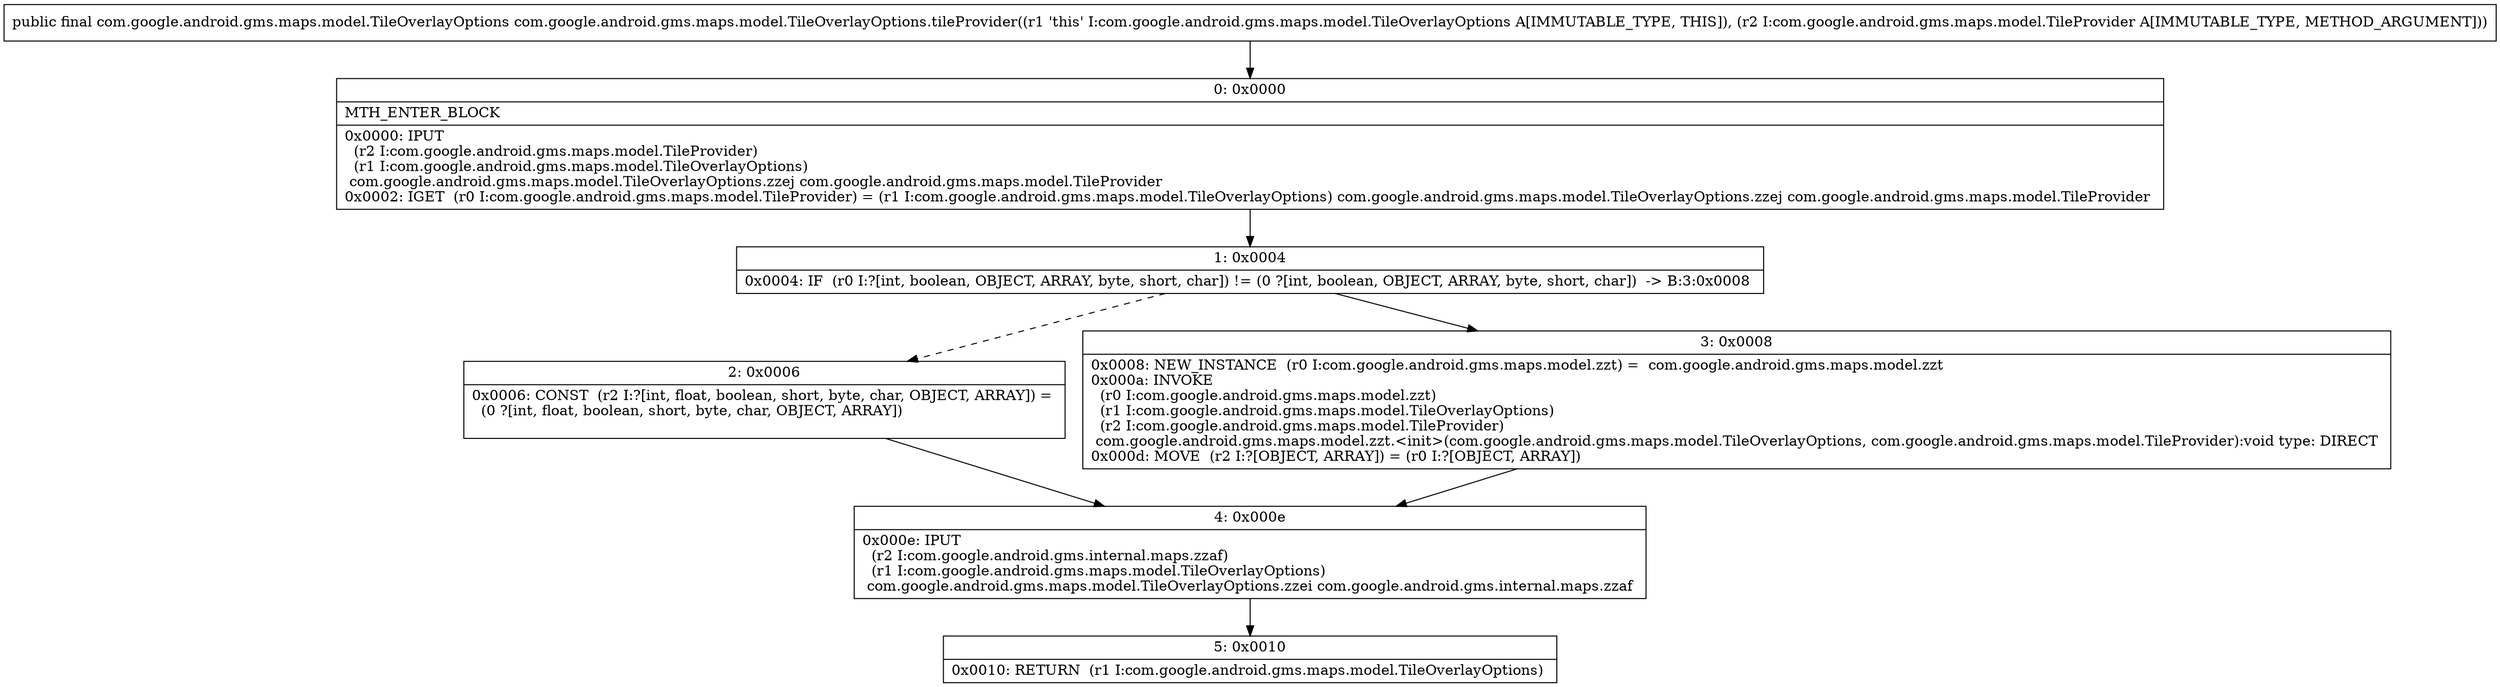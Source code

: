 digraph "CFG forcom.google.android.gms.maps.model.TileOverlayOptions.tileProvider(Lcom\/google\/android\/gms\/maps\/model\/TileProvider;)Lcom\/google\/android\/gms\/maps\/model\/TileOverlayOptions;" {
Node_0 [shape=record,label="{0\:\ 0x0000|MTH_ENTER_BLOCK\l|0x0000: IPUT  \l  (r2 I:com.google.android.gms.maps.model.TileProvider)\l  (r1 I:com.google.android.gms.maps.model.TileOverlayOptions)\l com.google.android.gms.maps.model.TileOverlayOptions.zzej com.google.android.gms.maps.model.TileProvider \l0x0002: IGET  (r0 I:com.google.android.gms.maps.model.TileProvider) = (r1 I:com.google.android.gms.maps.model.TileOverlayOptions) com.google.android.gms.maps.model.TileOverlayOptions.zzej com.google.android.gms.maps.model.TileProvider \l}"];
Node_1 [shape=record,label="{1\:\ 0x0004|0x0004: IF  (r0 I:?[int, boolean, OBJECT, ARRAY, byte, short, char]) != (0 ?[int, boolean, OBJECT, ARRAY, byte, short, char])  \-\> B:3:0x0008 \l}"];
Node_2 [shape=record,label="{2\:\ 0x0006|0x0006: CONST  (r2 I:?[int, float, boolean, short, byte, char, OBJECT, ARRAY]) = \l  (0 ?[int, float, boolean, short, byte, char, OBJECT, ARRAY])\l \l}"];
Node_3 [shape=record,label="{3\:\ 0x0008|0x0008: NEW_INSTANCE  (r0 I:com.google.android.gms.maps.model.zzt) =  com.google.android.gms.maps.model.zzt \l0x000a: INVOKE  \l  (r0 I:com.google.android.gms.maps.model.zzt)\l  (r1 I:com.google.android.gms.maps.model.TileOverlayOptions)\l  (r2 I:com.google.android.gms.maps.model.TileProvider)\l com.google.android.gms.maps.model.zzt.\<init\>(com.google.android.gms.maps.model.TileOverlayOptions, com.google.android.gms.maps.model.TileProvider):void type: DIRECT \l0x000d: MOVE  (r2 I:?[OBJECT, ARRAY]) = (r0 I:?[OBJECT, ARRAY]) \l}"];
Node_4 [shape=record,label="{4\:\ 0x000e|0x000e: IPUT  \l  (r2 I:com.google.android.gms.internal.maps.zzaf)\l  (r1 I:com.google.android.gms.maps.model.TileOverlayOptions)\l com.google.android.gms.maps.model.TileOverlayOptions.zzei com.google.android.gms.internal.maps.zzaf \l}"];
Node_5 [shape=record,label="{5\:\ 0x0010|0x0010: RETURN  (r1 I:com.google.android.gms.maps.model.TileOverlayOptions) \l}"];
MethodNode[shape=record,label="{public final com.google.android.gms.maps.model.TileOverlayOptions com.google.android.gms.maps.model.TileOverlayOptions.tileProvider((r1 'this' I:com.google.android.gms.maps.model.TileOverlayOptions A[IMMUTABLE_TYPE, THIS]), (r2 I:com.google.android.gms.maps.model.TileProvider A[IMMUTABLE_TYPE, METHOD_ARGUMENT])) }"];
MethodNode -> Node_0;
Node_0 -> Node_1;
Node_1 -> Node_2[style=dashed];
Node_1 -> Node_3;
Node_2 -> Node_4;
Node_3 -> Node_4;
Node_4 -> Node_5;
}

